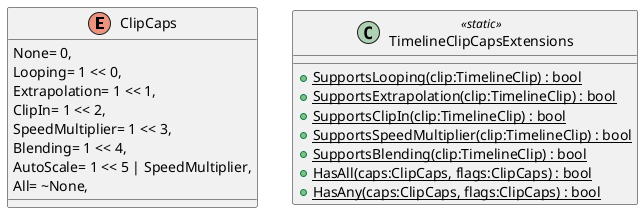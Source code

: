 @startuml
enum ClipCaps {
    None= 0,
    Looping= 1 << 0,
    Extrapolation= 1 << 1,
    ClipIn= 1 << 2,
    SpeedMultiplier= 1 << 3,
    Blending= 1 << 4,
    AutoScale= 1 << 5 | SpeedMultiplier,
    All= ~None,
}
class TimelineClipCapsExtensions <<static>> {
    + {static} SupportsLooping(clip:TimelineClip) : bool
    + {static} SupportsExtrapolation(clip:TimelineClip) : bool
    + {static} SupportsClipIn(clip:TimelineClip) : bool
    + {static} SupportsSpeedMultiplier(clip:TimelineClip) : bool
    + {static} SupportsBlending(clip:TimelineClip) : bool
    + {static} HasAll(caps:ClipCaps, flags:ClipCaps) : bool
    + {static} HasAny(caps:ClipCaps, flags:ClipCaps) : bool
}
@enduml
